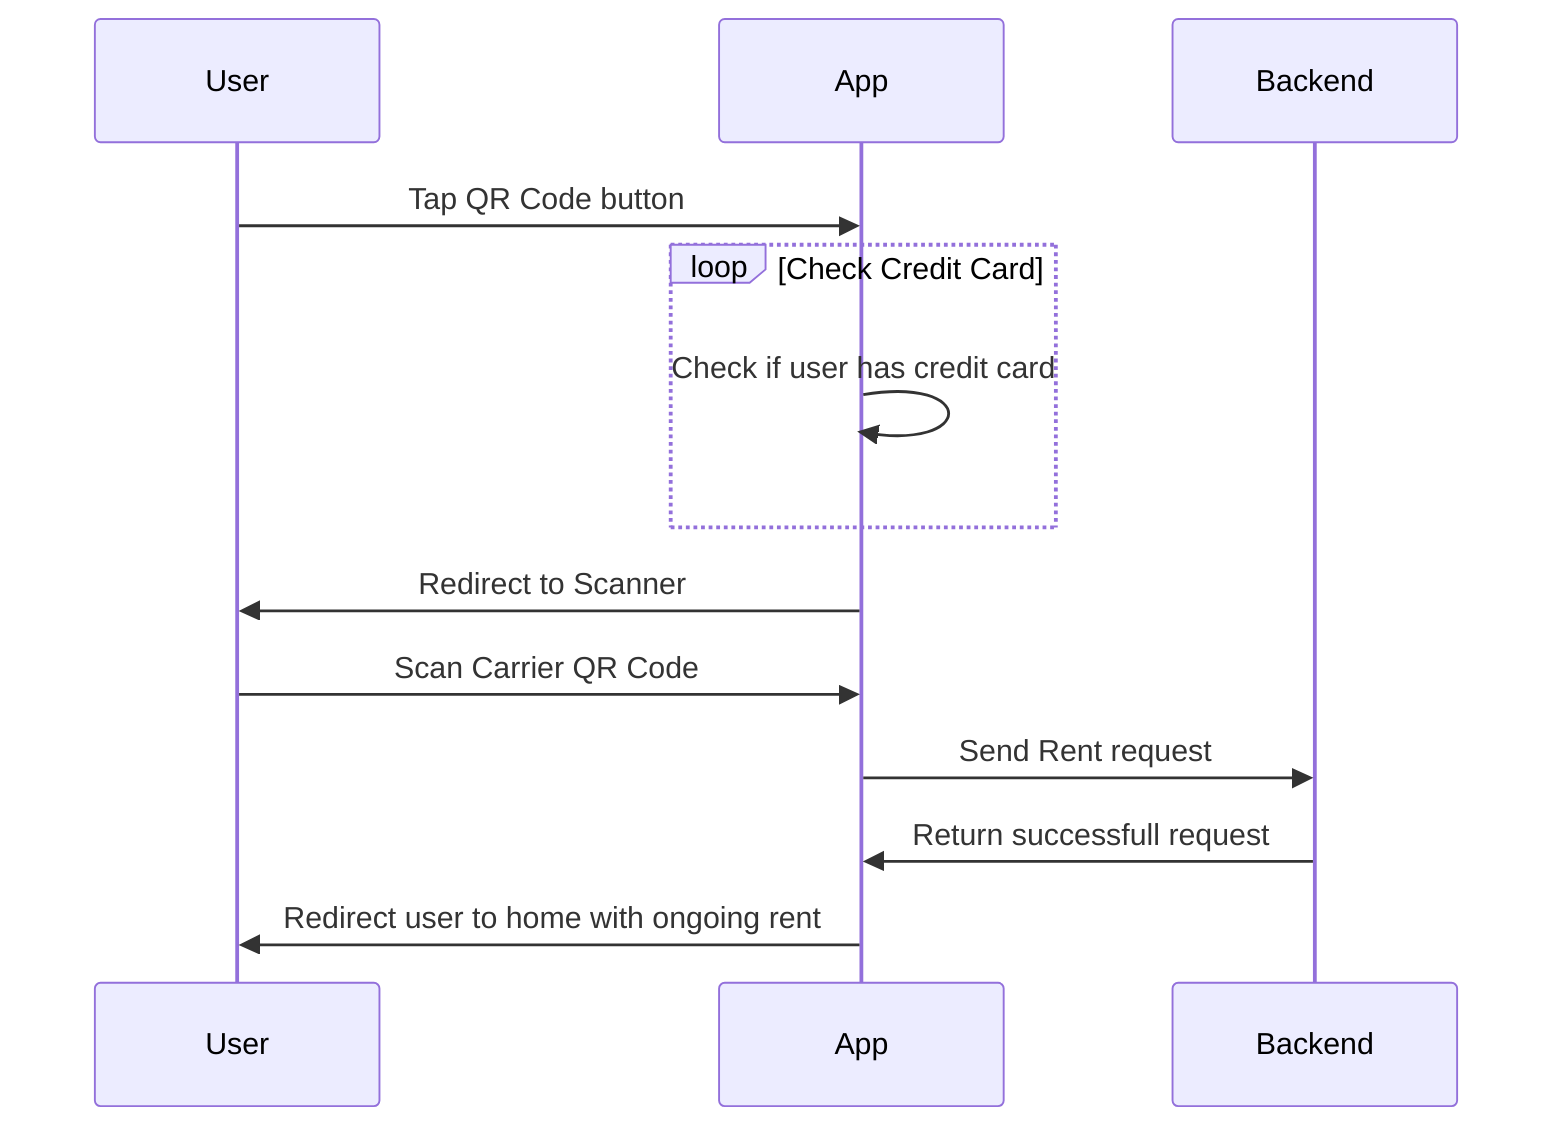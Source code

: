 sequenceDiagram
User->>App: Tap QR Code button
loop Check Credit Card
    App->>App: Check if user has credit card
end
App->>User: Redirect to Scanner
User->>App: Scan Carrier QR Code
App->>Backend: Send Rent request
Backend->>App: Return successfull request
App->>User: Redirect user to home with ongoing rent